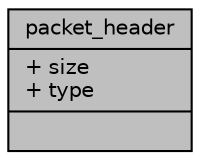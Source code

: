 digraph "packet_header"
{
  edge [fontname="Helvetica",fontsize="10",labelfontname="Helvetica",labelfontsize="10"];
  node [fontname="Helvetica",fontsize="10",shape=record];
  Node1 [label="{packet_header\n|+ size\l+ type\l|}",height=0.2,width=0.4,color="black", fillcolor="grey75", style="filled", fontcolor="black"];
}
